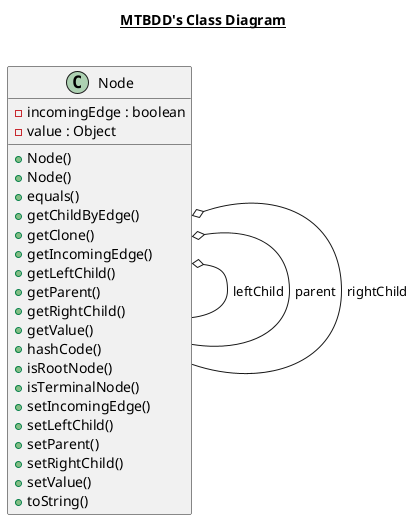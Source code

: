 @startuml

title __MTBDD's Class Diagram__\n

  class Node {
        - incomingEdge : boolean
        - value : Object
        + Node()
        + Node()
        + equals()
        + getChildByEdge()
        + getClone()
        + getIncomingEdge()
        + getLeftChild()
        + getParent()
        + getRightChild()
        + getValue()
        + hashCode()
        + isRootNode()
        + isTerminalNode()
        + setIncomingEdge()
        + setLeftChild()
        + setParent()
        + setRightChild()
        + setValue()
        + toString()
  }

  Node o-- Node : leftChild
  Node o-- Node : parent
  Node o-- Node : rightChild



@enduml
